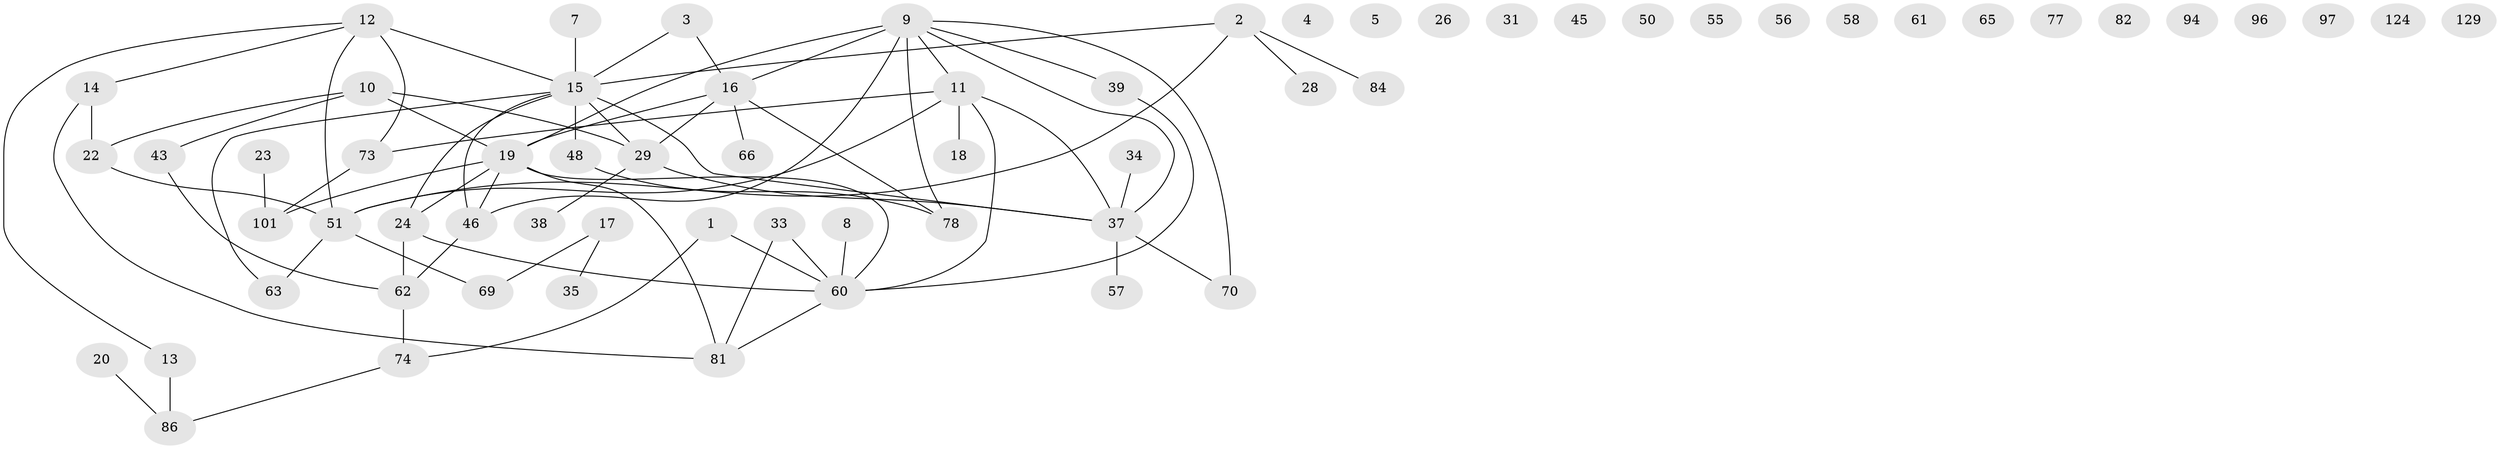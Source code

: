 // original degree distribution, {2: 0.2248062015503876, 3: 0.21705426356589147, 0: 0.13953488372093023, 1: 0.23255813953488372, 4: 0.10852713178294573, 7: 0.007751937984496124, 6: 0.031007751937984496, 5: 0.03875968992248062}
// Generated by graph-tools (version 1.1) at 2025/13/03/09/25 04:13:00]
// undirected, 64 vertices, 74 edges
graph export_dot {
graph [start="1"]
  node [color=gray90,style=filled];
  1 [super="+6"];
  2 [super="+122+59"];
  3 [super="+72"];
  4;
  5;
  7 [super="+42"];
  8;
  9 [super="+103+126+95"];
  10 [super="+21"];
  11 [super="+88"];
  12 [super="+98"];
  13 [super="+41"];
  14 [super="+110"];
  15 [super="+30"];
  16 [super="+100+25"];
  17 [super="+80"];
  18 [super="+36+32"];
  19 [super="+52"];
  20;
  22 [super="+27"];
  23;
  24 [super="+68"];
  26;
  28;
  29 [super="+67"];
  31;
  33 [super="+93"];
  34;
  35;
  37 [super="+104"];
  38 [super="+109+76"];
  39 [super="+44"];
  43 [super="+49"];
  45;
  46 [super="+115"];
  48;
  50;
  51 [super="+87"];
  55;
  56;
  57;
  58;
  60 [super="+64"];
  61;
  62 [super="+116+85"];
  63 [super="+114+75"];
  65;
  66;
  69 [super="+120"];
  70 [super="+83"];
  73;
  74;
  77;
  78;
  81;
  82;
  84;
  86;
  94;
  96;
  97;
  101 [super="+108"];
  124;
  129;
  1 -- 74;
  1 -- 60;
  2 -- 51;
  2 -- 28;
  2 -- 15;
  2 -- 84;
  3 -- 15;
  3 -- 16;
  7 -- 15;
  8 -- 60;
  9 -- 11;
  9 -- 16;
  9 -- 19 [weight=2];
  9 -- 39;
  9 -- 46;
  9 -- 70;
  9 -- 78;
  9 -- 37;
  10 -- 22;
  10 -- 43;
  10 -- 29;
  10 -- 19;
  11 -- 60;
  11 -- 18;
  11 -- 73;
  11 -- 37;
  11 -- 51;
  12 -- 73 [weight=2];
  12 -- 13;
  12 -- 14;
  12 -- 15;
  12 -- 51;
  13 -- 86;
  14 -- 81;
  14 -- 22;
  15 -- 24;
  15 -- 48;
  15 -- 29;
  15 -- 46;
  15 -- 37;
  15 -- 63;
  16 -- 66;
  16 -- 78;
  16 -- 29;
  16 -- 19;
  17 -- 35;
  17 -- 69;
  19 -- 101;
  19 -- 46;
  19 -- 81;
  19 -- 24;
  19 -- 60;
  20 -- 86;
  22 -- 51;
  23 -- 101;
  24 -- 62;
  24 -- 60;
  29 -- 37;
  29 -- 38;
  33 -- 81;
  33 -- 60;
  34 -- 37;
  37 -- 70;
  37 -- 57;
  39 -- 60;
  43 -- 62;
  46 -- 62;
  48 -- 78;
  51 -- 69;
  51 -- 63;
  60 -- 81;
  62 -- 74;
  73 -- 101;
  74 -- 86;
}
